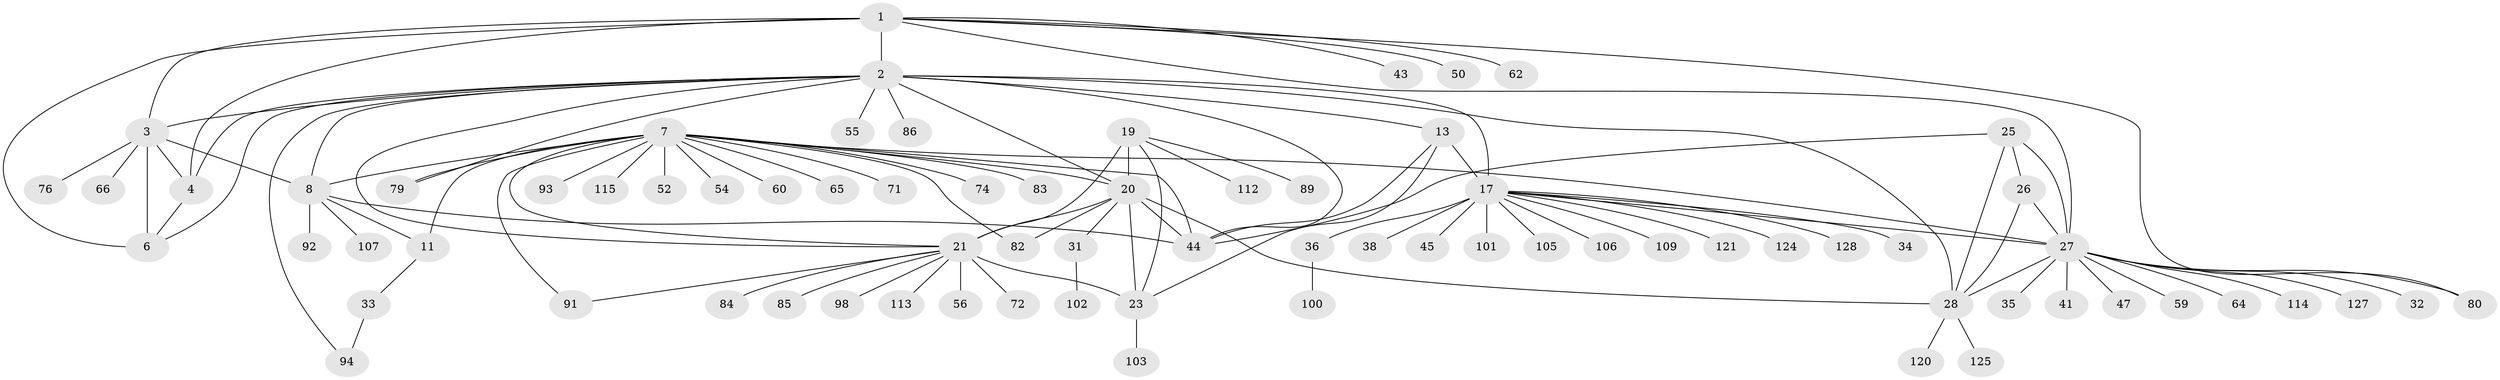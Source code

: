 // original degree distribution, {10: 0.015625, 13: 0.0078125, 8: 0.046875, 5: 0.015625, 9: 0.03125, 21: 0.0078125, 7: 0.0390625, 6: 0.046875, 15: 0.0078125, 11: 0.015625, 12: 0.0078125, 2: 0.1640625, 1: 0.5625, 3: 0.03125}
// Generated by graph-tools (version 1.1) at 2025/19/03/04/25 18:19:39]
// undirected, 76 vertices, 108 edges
graph export_dot {
graph [start="1"]
  node [color=gray90,style=filled];
  1 [super="+5"];
  2 [super="+14"];
  3;
  4;
  6 [super="+77+90+108"];
  7;
  8 [super="+9+12+96+104"];
  11;
  13 [super="+122+15+16"];
  17 [super="+61+18"];
  19;
  20 [super="+118+46+24"];
  21 [super="+22+39"];
  23;
  25 [super="+53+57+51"];
  26 [super="+63"];
  27 [super="+29+75"];
  28 [super="+42+69+30+49"];
  31;
  32;
  33;
  34 [super="+81+97"];
  35;
  36;
  38;
  41;
  43;
  44 [super="+95"];
  45;
  47 [super="+70"];
  50;
  52;
  54 [super="+99"];
  55;
  56 [super="+67"];
  59;
  60;
  62;
  64;
  65;
  66;
  71;
  72;
  74;
  76 [super="+111"];
  79;
  80;
  82;
  83;
  84;
  85;
  86;
  89 [super="+126"];
  91;
  92;
  93;
  94;
  98;
  100;
  101;
  102;
  103;
  105;
  106 [super="+110"];
  107;
  109;
  112;
  113;
  114;
  115;
  120;
  121;
  124;
  125;
  127;
  128;
  1 -- 2 [weight=3];
  1 -- 3 [weight=2];
  1 -- 4 [weight=2];
  1 -- 6 [weight=2];
  1 -- 27;
  1 -- 43;
  1 -- 62;
  1 -- 80;
  1 -- 50;
  2 -- 3;
  2 -- 4;
  2 -- 6;
  2 -- 21;
  2 -- 55;
  2 -- 79;
  2 -- 86;
  2 -- 94;
  2 -- 20;
  2 -- 17 [weight=2];
  2 -- 8;
  2 -- 13 [weight=3];
  2 -- 28;
  2 -- 44;
  3 -- 4;
  3 -- 6;
  3 -- 66;
  3 -- 76;
  3 -- 8;
  4 -- 6;
  7 -- 8 [weight=4];
  7 -- 11;
  7 -- 27;
  7 -- 44;
  7 -- 52;
  7 -- 54;
  7 -- 60;
  7 -- 65;
  7 -- 71;
  7 -- 74;
  7 -- 79;
  7 -- 82;
  7 -- 83;
  7 -- 91;
  7 -- 93;
  7 -- 115;
  7 -- 20;
  7 -- 21;
  8 -- 11 [weight=4];
  8 -- 107;
  8 -- 92;
  8 -- 44;
  11 -- 33;
  13 -- 17 [weight=6];
  13 -- 44;
  13 -- 23;
  17 -- 36;
  17 -- 128;
  17 -- 34;
  17 -- 101;
  17 -- 38;
  17 -- 105;
  17 -- 106;
  17 -- 45;
  17 -- 109;
  17 -- 121;
  17 -- 27;
  17 -- 124;
  19 -- 20 [weight=2];
  19 -- 21 [weight=2];
  19 -- 23;
  19 -- 89;
  19 -- 112;
  20 -- 21 [weight=4];
  20 -- 23 [weight=2];
  20 -- 28;
  20 -- 31;
  20 -- 82;
  20 -- 44;
  21 -- 23 [weight=2];
  21 -- 56;
  21 -- 113;
  21 -- 98;
  21 -- 72;
  21 -- 84;
  21 -- 85;
  21 -- 91;
  23 -- 103;
  25 -- 26;
  25 -- 27 [weight=2];
  25 -- 28 [weight=2];
  25 -- 44;
  26 -- 27 [weight=2];
  26 -- 28 [weight=2];
  27 -- 28 [weight=4];
  27 -- 35;
  27 -- 41;
  27 -- 59;
  27 -- 127;
  27 -- 32;
  27 -- 64;
  27 -- 47;
  27 -- 80;
  27 -- 114;
  28 -- 120;
  28 -- 125;
  31 -- 102;
  33 -- 94;
  36 -- 100;
}
